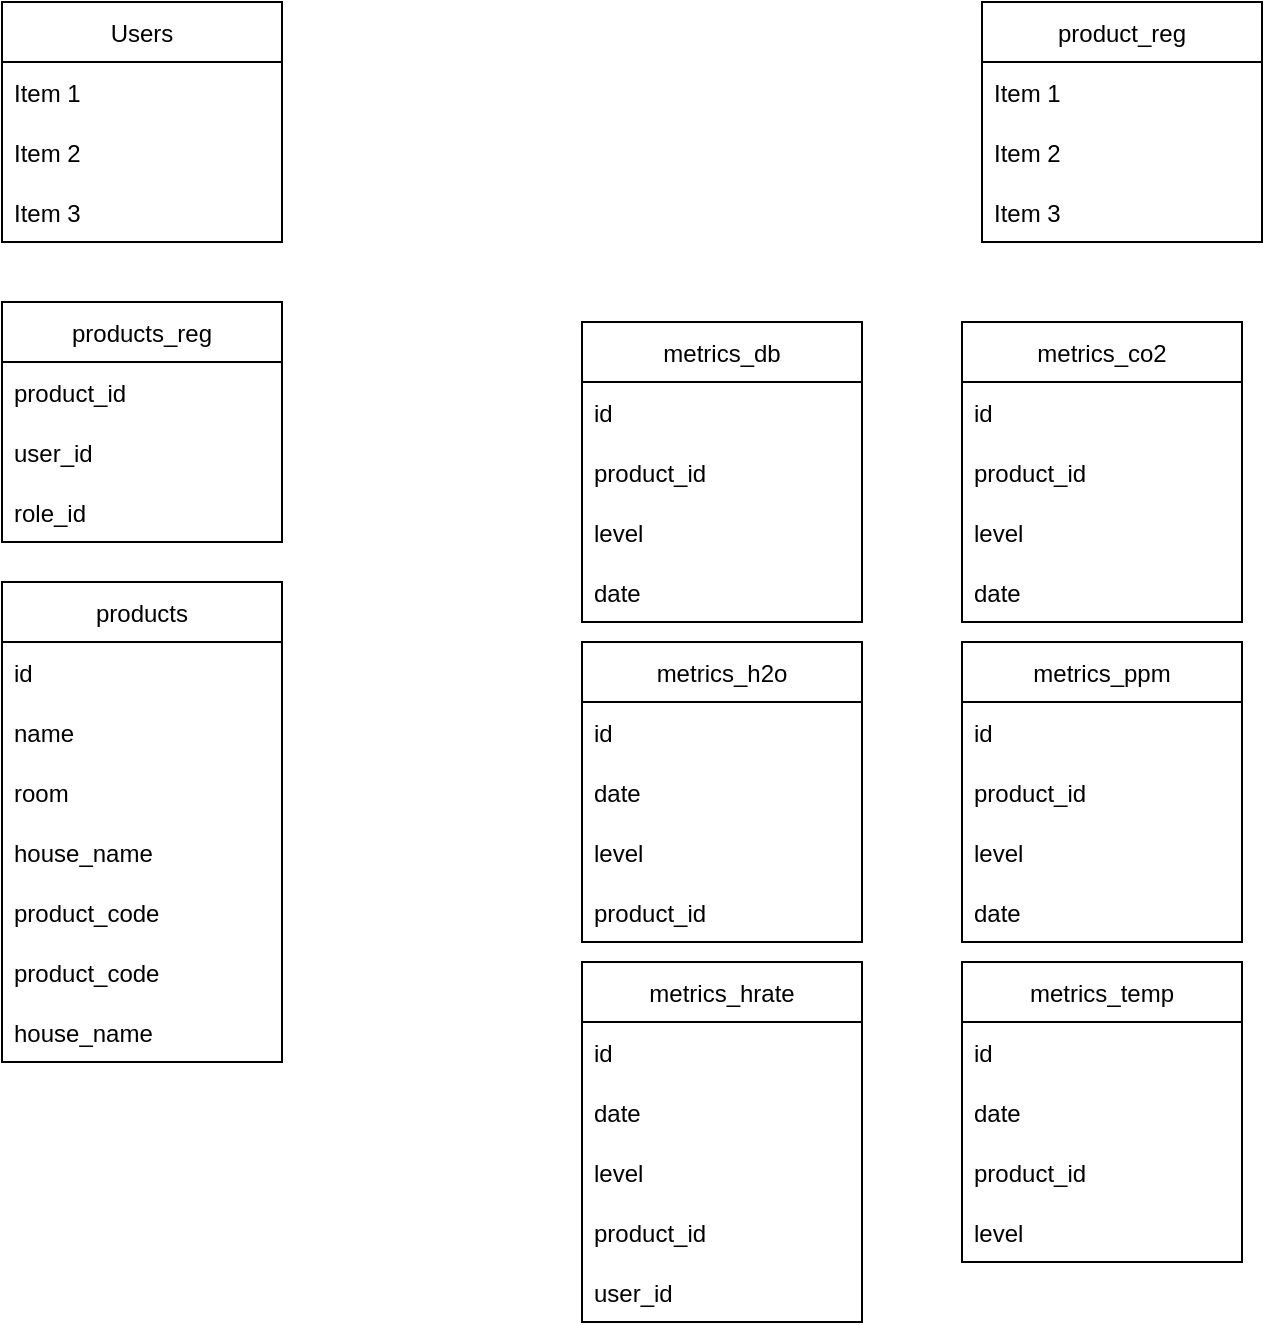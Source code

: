<mxfile version="20.4.0" type="github">
  <diagram id="R2lEEEUBdFMjLlhIrx00" name="Page-1">
    <mxGraphModel dx="895" dy="554" grid="1" gridSize="10" guides="1" tooltips="1" connect="1" arrows="1" fold="1" page="1" pageScale="1" pageWidth="850" pageHeight="1100" math="0" shadow="0" extFonts="Permanent Marker^https://fonts.googleapis.com/css?family=Permanent+Marker">
      <root>
        <mxCell id="0" />
        <mxCell id="1" parent="0" />
        <mxCell id="564PJBKYlBP4g3b3QOYb-91" value="Users" style="swimlane;fontStyle=0;childLayout=stackLayout;horizontal=1;startSize=30;horizontalStack=0;resizeParent=1;resizeParentMax=0;resizeLast=0;collapsible=1;marginBottom=0;" vertex="1" parent="1">
          <mxGeometry x="100" y="120" width="140" height="120" as="geometry" />
        </mxCell>
        <mxCell id="564PJBKYlBP4g3b3QOYb-92" value="Item 1" style="text;strokeColor=none;fillColor=none;align=left;verticalAlign=middle;spacingLeft=4;spacingRight=4;overflow=hidden;points=[[0,0.5],[1,0.5]];portConstraint=eastwest;rotatable=0;" vertex="1" parent="564PJBKYlBP4g3b3QOYb-91">
          <mxGeometry y="30" width="140" height="30" as="geometry" />
        </mxCell>
        <mxCell id="564PJBKYlBP4g3b3QOYb-93" value="Item 2" style="text;strokeColor=none;fillColor=none;align=left;verticalAlign=middle;spacingLeft=4;spacingRight=4;overflow=hidden;points=[[0,0.5],[1,0.5]];portConstraint=eastwest;rotatable=0;" vertex="1" parent="564PJBKYlBP4g3b3QOYb-91">
          <mxGeometry y="60" width="140" height="30" as="geometry" />
        </mxCell>
        <mxCell id="564PJBKYlBP4g3b3QOYb-94" value="Item 3" style="text;strokeColor=none;fillColor=none;align=left;verticalAlign=middle;spacingLeft=4;spacingRight=4;overflow=hidden;points=[[0,0.5],[1,0.5]];portConstraint=eastwest;rotatable=0;" vertex="1" parent="564PJBKYlBP4g3b3QOYb-91">
          <mxGeometry y="90" width="140" height="30" as="geometry" />
        </mxCell>
        <mxCell id="564PJBKYlBP4g3b3QOYb-95" value="metrics_h2o" style="swimlane;fontStyle=0;childLayout=stackLayout;horizontal=1;startSize=30;horizontalStack=0;resizeParent=1;resizeParentMax=0;resizeLast=0;collapsible=1;marginBottom=0;" vertex="1" parent="1">
          <mxGeometry x="390" y="440" width="140" height="150" as="geometry" />
        </mxCell>
        <mxCell id="564PJBKYlBP4g3b3QOYb-141" value="id" style="text;strokeColor=none;fillColor=none;align=left;verticalAlign=middle;spacingLeft=4;spacingRight=4;overflow=hidden;points=[[0,0.5],[1,0.5]];portConstraint=eastwest;rotatable=0;" vertex="1" parent="564PJBKYlBP4g3b3QOYb-95">
          <mxGeometry y="30" width="140" height="30" as="geometry" />
        </mxCell>
        <mxCell id="564PJBKYlBP4g3b3QOYb-144" value="date" style="text;strokeColor=none;fillColor=none;align=left;verticalAlign=middle;spacingLeft=4;spacingRight=4;overflow=hidden;points=[[0,0.5],[1,0.5]];portConstraint=eastwest;rotatable=0;" vertex="1" parent="564PJBKYlBP4g3b3QOYb-95">
          <mxGeometry y="60" width="140" height="30" as="geometry" />
        </mxCell>
        <mxCell id="564PJBKYlBP4g3b3QOYb-143" value="level" style="text;strokeColor=none;fillColor=none;align=left;verticalAlign=middle;spacingLeft=4;spacingRight=4;overflow=hidden;points=[[0,0.5],[1,0.5]];portConstraint=eastwest;rotatable=0;" vertex="1" parent="564PJBKYlBP4g3b3QOYb-95">
          <mxGeometry y="90" width="140" height="30" as="geometry" />
        </mxCell>
        <mxCell id="564PJBKYlBP4g3b3QOYb-142" value="product_id" style="text;strokeColor=none;fillColor=none;align=left;verticalAlign=middle;spacingLeft=4;spacingRight=4;overflow=hidden;points=[[0,0.5],[1,0.5]];portConstraint=eastwest;rotatable=0;" vertex="1" parent="564PJBKYlBP4g3b3QOYb-95">
          <mxGeometry y="120" width="140" height="30" as="geometry" />
        </mxCell>
        <mxCell id="564PJBKYlBP4g3b3QOYb-103" value="metrics_db" style="swimlane;fontStyle=0;childLayout=stackLayout;horizontal=1;startSize=30;horizontalStack=0;resizeParent=1;resizeParentMax=0;resizeLast=0;collapsible=1;marginBottom=0;" vertex="1" parent="1">
          <mxGeometry x="390" y="280" width="140" height="150" as="geometry" />
        </mxCell>
        <mxCell id="564PJBKYlBP4g3b3QOYb-104" value="id" style="text;strokeColor=none;fillColor=none;align=left;verticalAlign=middle;spacingLeft=4;spacingRight=4;overflow=hidden;points=[[0,0.5],[1,0.5]];portConstraint=eastwest;rotatable=0;" vertex="1" parent="564PJBKYlBP4g3b3QOYb-103">
          <mxGeometry y="30" width="140" height="30" as="geometry" />
        </mxCell>
        <mxCell id="564PJBKYlBP4g3b3QOYb-105" value="product_id" style="text;strokeColor=none;fillColor=none;align=left;verticalAlign=middle;spacingLeft=4;spacingRight=4;overflow=hidden;points=[[0,0.5],[1,0.5]];portConstraint=eastwest;rotatable=0;" vertex="1" parent="564PJBKYlBP4g3b3QOYb-103">
          <mxGeometry y="60" width="140" height="30" as="geometry" />
        </mxCell>
        <mxCell id="564PJBKYlBP4g3b3QOYb-106" value="level" style="text;strokeColor=none;fillColor=none;align=left;verticalAlign=middle;spacingLeft=4;spacingRight=4;overflow=hidden;points=[[0,0.5],[1,0.5]];portConstraint=eastwest;rotatable=0;" vertex="1" parent="564PJBKYlBP4g3b3QOYb-103">
          <mxGeometry y="90" width="140" height="30" as="geometry" />
        </mxCell>
        <mxCell id="564PJBKYlBP4g3b3QOYb-131" value="date" style="text;strokeColor=none;fillColor=none;align=left;verticalAlign=middle;spacingLeft=4;spacingRight=4;overflow=hidden;points=[[0,0.5],[1,0.5]];portConstraint=eastwest;rotatable=0;" vertex="1" parent="564PJBKYlBP4g3b3QOYb-103">
          <mxGeometry y="120" width="140" height="30" as="geometry" />
        </mxCell>
        <mxCell id="564PJBKYlBP4g3b3QOYb-107" value="product_reg" style="swimlane;fontStyle=0;childLayout=stackLayout;horizontal=1;startSize=30;horizontalStack=0;resizeParent=1;resizeParentMax=0;resizeLast=0;collapsible=1;marginBottom=0;" vertex="1" parent="1">
          <mxGeometry x="590" y="120" width="140" height="120" as="geometry" />
        </mxCell>
        <mxCell id="564PJBKYlBP4g3b3QOYb-108" value="Item 1" style="text;strokeColor=none;fillColor=none;align=left;verticalAlign=middle;spacingLeft=4;spacingRight=4;overflow=hidden;points=[[0,0.5],[1,0.5]];portConstraint=eastwest;rotatable=0;" vertex="1" parent="564PJBKYlBP4g3b3QOYb-107">
          <mxGeometry y="30" width="140" height="30" as="geometry" />
        </mxCell>
        <mxCell id="564PJBKYlBP4g3b3QOYb-109" value="Item 2" style="text;strokeColor=none;fillColor=none;align=left;verticalAlign=middle;spacingLeft=4;spacingRight=4;overflow=hidden;points=[[0,0.5],[1,0.5]];portConstraint=eastwest;rotatable=0;" vertex="1" parent="564PJBKYlBP4g3b3QOYb-107">
          <mxGeometry y="60" width="140" height="30" as="geometry" />
        </mxCell>
        <mxCell id="564PJBKYlBP4g3b3QOYb-110" value="Item 3" style="text;strokeColor=none;fillColor=none;align=left;verticalAlign=middle;spacingLeft=4;spacingRight=4;overflow=hidden;points=[[0,0.5],[1,0.5]];portConstraint=eastwest;rotatable=0;" vertex="1" parent="564PJBKYlBP4g3b3QOYb-107">
          <mxGeometry y="90" width="140" height="30" as="geometry" />
        </mxCell>
        <mxCell id="564PJBKYlBP4g3b3QOYb-111" value="products" style="swimlane;fontStyle=0;childLayout=stackLayout;horizontal=1;startSize=30;horizontalStack=0;resizeParent=1;resizeParentMax=0;resizeLast=0;collapsible=1;marginBottom=0;" vertex="1" parent="1">
          <mxGeometry x="100" y="410" width="140" height="240" as="geometry" />
        </mxCell>
        <mxCell id="564PJBKYlBP4g3b3QOYb-112" value="id" style="text;strokeColor=none;fillColor=none;align=left;verticalAlign=middle;spacingLeft=4;spacingRight=4;overflow=hidden;points=[[0,0.5],[1,0.5]];portConstraint=eastwest;rotatable=0;" vertex="1" parent="564PJBKYlBP4g3b3QOYb-111">
          <mxGeometry y="30" width="140" height="30" as="geometry" />
        </mxCell>
        <mxCell id="564PJBKYlBP4g3b3QOYb-114" value="name" style="text;strokeColor=none;fillColor=none;align=left;verticalAlign=middle;spacingLeft=4;spacingRight=4;overflow=hidden;points=[[0,0.5],[1,0.5]];portConstraint=eastwest;rotatable=0;" vertex="1" parent="564PJBKYlBP4g3b3QOYb-111">
          <mxGeometry y="60" width="140" height="30" as="geometry" />
        </mxCell>
        <mxCell id="564PJBKYlBP4g3b3QOYb-113" value="room" style="text;strokeColor=none;fillColor=none;align=left;verticalAlign=middle;spacingLeft=4;spacingRight=4;overflow=hidden;points=[[0,0.5],[1,0.5]];portConstraint=eastwest;rotatable=0;" vertex="1" parent="564PJBKYlBP4g3b3QOYb-111">
          <mxGeometry y="90" width="140" height="30" as="geometry" />
        </mxCell>
        <mxCell id="564PJBKYlBP4g3b3QOYb-157" value="house_name" style="text;strokeColor=none;fillColor=none;align=left;verticalAlign=middle;spacingLeft=4;spacingRight=4;overflow=hidden;points=[[0,0.5],[1,0.5]];portConstraint=eastwest;rotatable=0;" vertex="1" parent="564PJBKYlBP4g3b3QOYb-111">
          <mxGeometry y="120" width="140" height="30" as="geometry" />
        </mxCell>
        <mxCell id="564PJBKYlBP4g3b3QOYb-158" value="product_code" style="text;strokeColor=none;fillColor=none;align=left;verticalAlign=middle;spacingLeft=4;spacingRight=4;overflow=hidden;points=[[0,0.5],[1,0.5]];portConstraint=eastwest;rotatable=0;" vertex="1" parent="564PJBKYlBP4g3b3QOYb-111">
          <mxGeometry y="150" width="140" height="30" as="geometry" />
        </mxCell>
        <mxCell id="564PJBKYlBP4g3b3QOYb-160" value="product_code" style="text;strokeColor=none;fillColor=none;align=left;verticalAlign=middle;spacingLeft=4;spacingRight=4;overflow=hidden;points=[[0,0.5],[1,0.5]];portConstraint=eastwest;rotatable=0;" vertex="1" parent="564PJBKYlBP4g3b3QOYb-111">
          <mxGeometry y="180" width="140" height="30" as="geometry" />
        </mxCell>
        <mxCell id="564PJBKYlBP4g3b3QOYb-159" value="house_name" style="text;strokeColor=none;fillColor=none;align=left;verticalAlign=middle;spacingLeft=4;spacingRight=4;overflow=hidden;points=[[0,0.5],[1,0.5]];portConstraint=eastwest;rotatable=0;" vertex="1" parent="564PJBKYlBP4g3b3QOYb-111">
          <mxGeometry y="210" width="140" height="30" as="geometry" />
        </mxCell>
        <mxCell id="564PJBKYlBP4g3b3QOYb-115" value="metrics_hrate" style="swimlane;fontStyle=0;childLayout=stackLayout;horizontal=1;startSize=30;horizontalStack=0;resizeParent=1;resizeParentMax=0;resizeLast=0;collapsible=1;marginBottom=0;" vertex="1" parent="1">
          <mxGeometry x="390" y="600" width="140" height="180" as="geometry" />
        </mxCell>
        <mxCell id="564PJBKYlBP4g3b3QOYb-156" value="id" style="text;strokeColor=none;fillColor=none;align=left;verticalAlign=middle;spacingLeft=4;spacingRight=4;overflow=hidden;points=[[0,0.5],[1,0.5]];portConstraint=eastwest;rotatable=0;" vertex="1" parent="564PJBKYlBP4g3b3QOYb-115">
          <mxGeometry y="30" width="140" height="30" as="geometry" />
        </mxCell>
        <mxCell id="564PJBKYlBP4g3b3QOYb-153" value="date" style="text;strokeColor=none;fillColor=none;align=left;verticalAlign=middle;spacingLeft=4;spacingRight=4;overflow=hidden;points=[[0,0.5],[1,0.5]];portConstraint=eastwest;rotatable=0;" vertex="1" parent="564PJBKYlBP4g3b3QOYb-115">
          <mxGeometry y="60" width="140" height="30" as="geometry" />
        </mxCell>
        <mxCell id="564PJBKYlBP4g3b3QOYb-154" value="level" style="text;strokeColor=none;fillColor=none;align=left;verticalAlign=middle;spacingLeft=4;spacingRight=4;overflow=hidden;points=[[0,0.5],[1,0.5]];portConstraint=eastwest;rotatable=0;" vertex="1" parent="564PJBKYlBP4g3b3QOYb-115">
          <mxGeometry y="90" width="140" height="30" as="geometry" />
        </mxCell>
        <mxCell id="564PJBKYlBP4g3b3QOYb-155" value="product_id" style="text;strokeColor=none;fillColor=none;align=left;verticalAlign=middle;spacingLeft=4;spacingRight=4;overflow=hidden;points=[[0,0.5],[1,0.5]];portConstraint=eastwest;rotatable=0;" vertex="1" parent="564PJBKYlBP4g3b3QOYb-115">
          <mxGeometry y="120" width="140" height="30" as="geometry" />
        </mxCell>
        <mxCell id="564PJBKYlBP4g3b3QOYb-117" value="user_id" style="text;strokeColor=none;fillColor=none;align=left;verticalAlign=middle;spacingLeft=4;spacingRight=4;overflow=hidden;points=[[0,0.5],[1,0.5]];portConstraint=eastwest;rotatable=0;" vertex="1" parent="564PJBKYlBP4g3b3QOYb-115">
          <mxGeometry y="150" width="140" height="30" as="geometry" />
        </mxCell>
        <mxCell id="564PJBKYlBP4g3b3QOYb-119" value="metrics_ppm" style="swimlane;fontStyle=0;childLayout=stackLayout;horizontal=1;startSize=30;horizontalStack=0;resizeParent=1;resizeParentMax=0;resizeLast=0;collapsible=1;marginBottom=0;" vertex="1" parent="1">
          <mxGeometry x="580" y="440" width="140" height="150" as="geometry" />
        </mxCell>
        <mxCell id="564PJBKYlBP4g3b3QOYb-148" value="id" style="text;strokeColor=none;fillColor=none;align=left;verticalAlign=middle;spacingLeft=4;spacingRight=4;overflow=hidden;points=[[0,0.5],[1,0.5]];portConstraint=eastwest;rotatable=0;" vertex="1" parent="564PJBKYlBP4g3b3QOYb-119">
          <mxGeometry y="30" width="140" height="30" as="geometry" />
        </mxCell>
        <mxCell id="564PJBKYlBP4g3b3QOYb-147" value="product_id" style="text;strokeColor=none;fillColor=none;align=left;verticalAlign=middle;spacingLeft=4;spacingRight=4;overflow=hidden;points=[[0,0.5],[1,0.5]];portConstraint=eastwest;rotatable=0;" vertex="1" parent="564PJBKYlBP4g3b3QOYb-119">
          <mxGeometry y="60" width="140" height="30" as="geometry" />
        </mxCell>
        <mxCell id="564PJBKYlBP4g3b3QOYb-146" value="level" style="text;strokeColor=none;fillColor=none;align=left;verticalAlign=middle;spacingLeft=4;spacingRight=4;overflow=hidden;points=[[0,0.5],[1,0.5]];portConstraint=eastwest;rotatable=0;" vertex="1" parent="564PJBKYlBP4g3b3QOYb-119">
          <mxGeometry y="90" width="140" height="30" as="geometry" />
        </mxCell>
        <mxCell id="564PJBKYlBP4g3b3QOYb-145" value="date" style="text;strokeColor=none;fillColor=none;align=left;verticalAlign=middle;spacingLeft=4;spacingRight=4;overflow=hidden;points=[[0,0.5],[1,0.5]];portConstraint=eastwest;rotatable=0;" vertex="1" parent="564PJBKYlBP4g3b3QOYb-119">
          <mxGeometry y="120" width="140" height="30" as="geometry" />
        </mxCell>
        <mxCell id="564PJBKYlBP4g3b3QOYb-123" value="products_reg" style="swimlane;fontStyle=0;childLayout=stackLayout;horizontal=1;startSize=30;horizontalStack=0;resizeParent=1;resizeParentMax=0;resizeLast=0;collapsible=1;marginBottom=0;" vertex="1" parent="1">
          <mxGeometry x="100" y="270" width="140" height="120" as="geometry" />
        </mxCell>
        <mxCell id="564PJBKYlBP4g3b3QOYb-124" value="product_id" style="text;strokeColor=none;fillColor=none;align=left;verticalAlign=middle;spacingLeft=4;spacingRight=4;overflow=hidden;points=[[0,0.5],[1,0.5]];portConstraint=eastwest;rotatable=0;" vertex="1" parent="564PJBKYlBP4g3b3QOYb-123">
          <mxGeometry y="30" width="140" height="30" as="geometry" />
        </mxCell>
        <mxCell id="564PJBKYlBP4g3b3QOYb-125" value="user_id" style="text;strokeColor=none;fillColor=none;align=left;verticalAlign=middle;spacingLeft=4;spacingRight=4;overflow=hidden;points=[[0,0.5],[1,0.5]];portConstraint=eastwest;rotatable=0;" vertex="1" parent="564PJBKYlBP4g3b3QOYb-123">
          <mxGeometry y="60" width="140" height="30" as="geometry" />
        </mxCell>
        <mxCell id="564PJBKYlBP4g3b3QOYb-126" value="role_id" style="text;strokeColor=none;fillColor=none;align=left;verticalAlign=middle;spacingLeft=4;spacingRight=4;overflow=hidden;points=[[0,0.5],[1,0.5]];portConstraint=eastwest;rotatable=0;" vertex="1" parent="564PJBKYlBP4g3b3QOYb-123">
          <mxGeometry y="90" width="140" height="30" as="geometry" />
        </mxCell>
        <mxCell id="564PJBKYlBP4g3b3QOYb-127" value="metrics_temp" style="swimlane;fontStyle=0;childLayout=stackLayout;horizontal=1;startSize=30;horizontalStack=0;resizeParent=1;resizeParentMax=0;resizeLast=0;collapsible=1;marginBottom=0;" vertex="1" parent="1">
          <mxGeometry x="580" y="600" width="140" height="150" as="geometry" />
        </mxCell>
        <mxCell id="564PJBKYlBP4g3b3QOYb-152" value="id" style="text;strokeColor=none;fillColor=none;align=left;verticalAlign=middle;spacingLeft=4;spacingRight=4;overflow=hidden;points=[[0,0.5],[1,0.5]];portConstraint=eastwest;rotatable=0;" vertex="1" parent="564PJBKYlBP4g3b3QOYb-127">
          <mxGeometry y="30" width="140" height="30" as="geometry" />
        </mxCell>
        <mxCell id="564PJBKYlBP4g3b3QOYb-149" value="date" style="text;strokeColor=none;fillColor=none;align=left;verticalAlign=middle;spacingLeft=4;spacingRight=4;overflow=hidden;points=[[0,0.5],[1,0.5]];portConstraint=eastwest;rotatable=0;" vertex="1" parent="564PJBKYlBP4g3b3QOYb-127">
          <mxGeometry y="60" width="140" height="30" as="geometry" />
        </mxCell>
        <mxCell id="564PJBKYlBP4g3b3QOYb-151" value="product_id" style="text;strokeColor=none;fillColor=none;align=left;verticalAlign=middle;spacingLeft=4;spacingRight=4;overflow=hidden;points=[[0,0.5],[1,0.5]];portConstraint=eastwest;rotatable=0;" vertex="1" parent="564PJBKYlBP4g3b3QOYb-127">
          <mxGeometry y="90" width="140" height="30" as="geometry" />
        </mxCell>
        <mxCell id="564PJBKYlBP4g3b3QOYb-150" value="level" style="text;strokeColor=none;fillColor=none;align=left;verticalAlign=middle;spacingLeft=4;spacingRight=4;overflow=hidden;points=[[0,0.5],[1,0.5]];portConstraint=eastwest;rotatable=0;" vertex="1" parent="564PJBKYlBP4g3b3QOYb-127">
          <mxGeometry y="120" width="140" height="30" as="geometry" />
        </mxCell>
        <mxCell id="564PJBKYlBP4g3b3QOYb-136" value="metrics_co2" style="swimlane;fontStyle=0;childLayout=stackLayout;horizontal=1;startSize=30;horizontalStack=0;resizeParent=1;resizeParentMax=0;resizeLast=0;collapsible=1;marginBottom=0;" vertex="1" parent="1">
          <mxGeometry x="580" y="280" width="140" height="150" as="geometry" />
        </mxCell>
        <mxCell id="564PJBKYlBP4g3b3QOYb-137" value="id" style="text;strokeColor=none;fillColor=none;align=left;verticalAlign=middle;spacingLeft=4;spacingRight=4;overflow=hidden;points=[[0,0.5],[1,0.5]];portConstraint=eastwest;rotatable=0;" vertex="1" parent="564PJBKYlBP4g3b3QOYb-136">
          <mxGeometry y="30" width="140" height="30" as="geometry" />
        </mxCell>
        <mxCell id="564PJBKYlBP4g3b3QOYb-138" value="product_id" style="text;strokeColor=none;fillColor=none;align=left;verticalAlign=middle;spacingLeft=4;spacingRight=4;overflow=hidden;points=[[0,0.5],[1,0.5]];portConstraint=eastwest;rotatable=0;" vertex="1" parent="564PJBKYlBP4g3b3QOYb-136">
          <mxGeometry y="60" width="140" height="30" as="geometry" />
        </mxCell>
        <mxCell id="564PJBKYlBP4g3b3QOYb-139" value="level" style="text;strokeColor=none;fillColor=none;align=left;verticalAlign=middle;spacingLeft=4;spacingRight=4;overflow=hidden;points=[[0,0.5],[1,0.5]];portConstraint=eastwest;rotatable=0;" vertex="1" parent="564PJBKYlBP4g3b3QOYb-136">
          <mxGeometry y="90" width="140" height="30" as="geometry" />
        </mxCell>
        <mxCell id="564PJBKYlBP4g3b3QOYb-140" value="date" style="text;strokeColor=none;fillColor=none;align=left;verticalAlign=middle;spacingLeft=4;spacingRight=4;overflow=hidden;points=[[0,0.5],[1,0.5]];portConstraint=eastwest;rotatable=0;" vertex="1" parent="564PJBKYlBP4g3b3QOYb-136">
          <mxGeometry y="120" width="140" height="30" as="geometry" />
        </mxCell>
      </root>
    </mxGraphModel>
  </diagram>
</mxfile>
